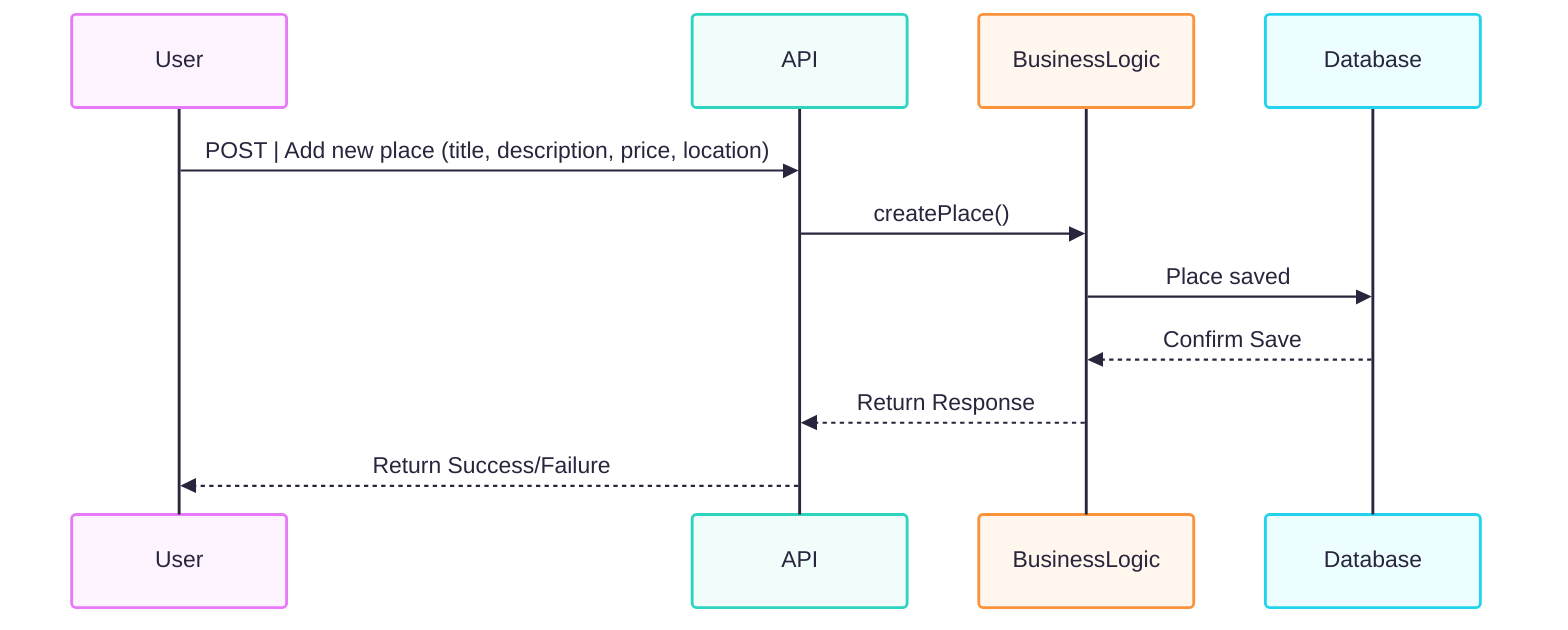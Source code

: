 ---
config:
  theme: redux-color
---
sequenceDiagram
	participant User
	participant API
	participant BusinessLogic
	participant Database

	User->>API: POST | Add new place (title, description, price, location)
	API->>BusinessLogic: createPlace()
	BusinessLogic->>Database: Place saved
	Database-->>BusinessLogic: Confirm Save
	BusinessLogic-->>API: Return Response
	API-->>User: Return Success/Failure